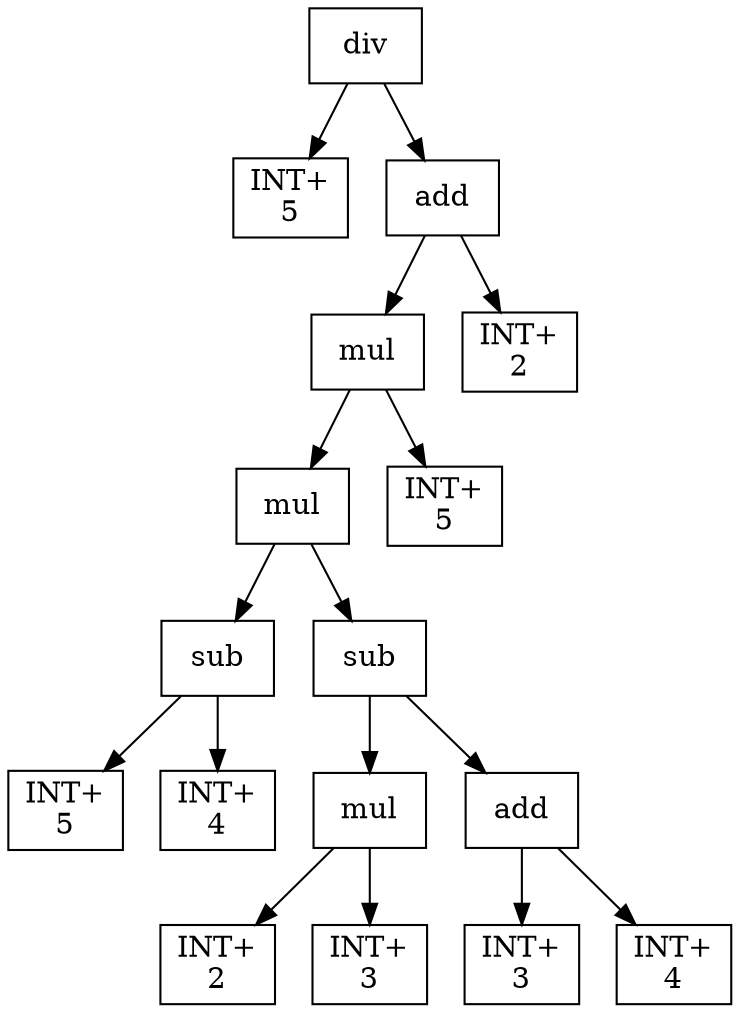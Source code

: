 digraph expr {
  node [shape=box];
  n1 [label="div"];
  n2 [label="INT+\n5"];
  n3 [label="add"];
  n4 [label="mul"];
  n5 [label="mul"];
  n6 [label="sub"];
  n7 [label="INT+\n5"];
  n8 [label="INT+\n4"];
  n6 -> n7;
  n6 -> n8;
  n9 [label="sub"];
  n10 [label="mul"];
  n11 [label="INT+\n2"];
  n12 [label="INT+\n3"];
  n10 -> n11;
  n10 -> n12;
  n13 [label="add"];
  n14 [label="INT+\n3"];
  n15 [label="INT+\n4"];
  n13 -> n14;
  n13 -> n15;
  n9 -> n10;
  n9 -> n13;
  n5 -> n6;
  n5 -> n9;
  n16 [label="INT+\n5"];
  n4 -> n5;
  n4 -> n16;
  n17 [label="INT+\n2"];
  n3 -> n4;
  n3 -> n17;
  n1 -> n2;
  n1 -> n3;
}